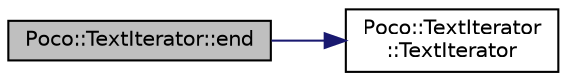 digraph "Poco::TextIterator::end"
{
 // LATEX_PDF_SIZE
  edge [fontname="Helvetica",fontsize="10",labelfontname="Helvetica",labelfontsize="10"];
  node [fontname="Helvetica",fontsize="10",shape=record];
  rankdir="LR";
  Node1 [label="Poco::TextIterator::end",height=0.2,width=0.4,color="black", fillcolor="grey75", style="filled", fontcolor="black",tooltip="Compares two iterators for inequality."];
  Node1 -> Node2 [color="midnightblue",fontsize="10",style="solid",fontname="Helvetica"];
  Node2 [label="Poco::TextIterator\l::TextIterator",height=0.2,width=0.4,color="black", fillcolor="white", style="filled",URL="$classPoco_1_1TextIterator.html#a210b91e423d98738555e84fa35c1719c",tooltip=" "];
}
